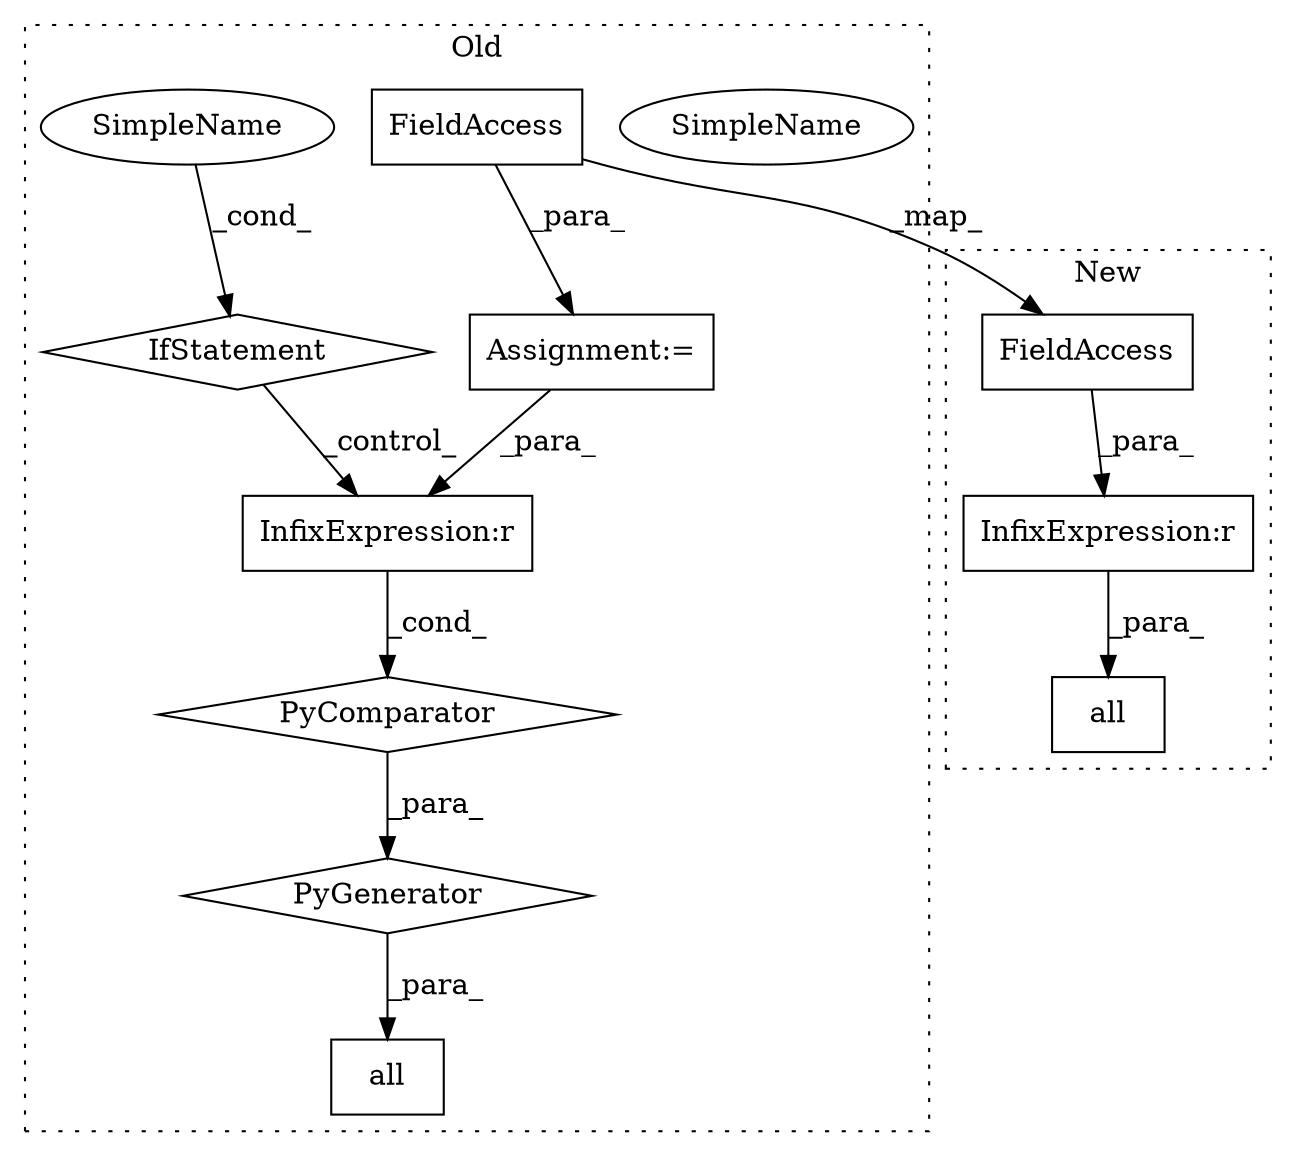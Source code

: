 digraph G {
subgraph cluster0 {
1 [label="PyComparator" a="113" s="10137" l="27" shape="diamond"];
3 [label="Assignment:=" a="7" s="10137" l="27" shape="box"];
4 [label="PyGenerator" a="107" s="10068" l="102" shape="diamond"];
5 [label="all" a="32" s="10055,10170" l="13,-3" shape="box"];
6 [label="InfixExpression:r" a="27" s="10070" l="4" shape="box"];
7 [label="IfStatement" a="25" s="10137" l="27" shape="diamond"];
8 [label="SimpleName" a="42" s="10159" l="5" shape="ellipse"];
11 [label="FieldAccess" a="22" s="10144" l="11" shape="box"];
12 [label="SimpleName" a="42" s="10159" l="5" shape="ellipse"];
label = "Old";
style="dotted";
}
subgraph cluster1 {
2 [label="all" a="32" s="9831,9854" l="4,1" shape="box"];
9 [label="InfixExpression:r" a="27" s="9846" l="4" shape="box"];
10 [label="FieldAccess" a="22" s="9835" l="11" shape="box"];
label = "New";
style="dotted";
}
1 -> 4 [label="_para_"];
3 -> 6 [label="_para_"];
4 -> 5 [label="_para_"];
6 -> 1 [label="_cond_"];
7 -> 6 [label="_control_"];
9 -> 2 [label="_para_"];
10 -> 9 [label="_para_"];
11 -> 10 [label="_map_"];
11 -> 3 [label="_para_"];
12 -> 7 [label="_cond_"];
}
